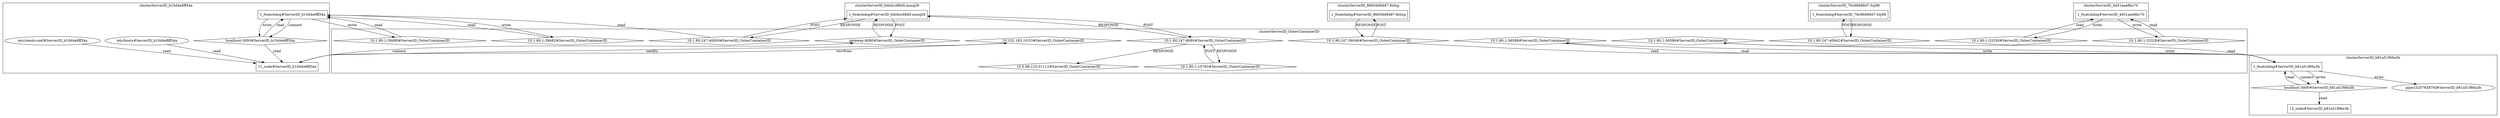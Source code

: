 digraph G {
	"10.1.80.247:40000#ServerID_OuterContainerID"->"1_fwatchdog#ServerID_6dcbcc88d5-mmq29"[ label="POST" ];
	"10.1.80.247:8080#ServerID_OuterContainerID"->"1_fwatchdog#ServerID_6dcbcc88d5-mmq29"[ label="RESPONSE" ];
	"1_fwatchdog#ServerID_8665dd9487-8ztxg"->"10.1.80.247:36046#ServerID_OuterContainerID"[ label="RESPONSE" ];
	"1_fwatchdog#ServerID_6dcbcc88d5-mmq29"->"10.1.80.247:8080#ServerID_OuterContainerID"[ label="POST" ];
	"1_fwatchdog#ServerID_6dcbcc88d5-mmq29"->"gateway:8080#ServerID_OuterContainerID"[ label="POST" ];
	"gateway:8080#ServerID_OuterContainerID"->"1_fwatchdog#ServerID_6dcbcc88d5-mmq29"[ label="RESPONSE" ];
	"10.1.80.247:36046#ServerID_OuterContainerID"->"1_fwatchdog#ServerID_8665dd9487-8ztxg"[ label="POST" ];
	"10.1.80.247:40942#ServerID_OuterContainerID"->"1_fwatchdog#ServerID_76c96688d7-5sj98"[ label="POST" ];
	"1_fwatchdog#ServerID_76c96688d7-5sj98"->"10.1.80.247:40942#ServerID_OuterContainerID"[ label="RESPONSE" ];
	"1_fwatchdog#ServerID_6dcbcc88d5-mmq29"->"10.1.80.247:40000#ServerID_OuterContainerID"[ label="RESPONSE" ];
	"1_fwatchdog#ServerID_b10d4e8ff34a"->"localhost:3000#ServerID_b10d4e8ff34a"[ label="connect" ];
	"localhost:3000#ServerID_b10d4e8ff34a"->"1_fwatchdog#ServerID_b10d4e8ff34a"[ label="read" ];
	"1_fwatchdog#ServerID_b10d4e8ff34a"->"localhost:3000#ServerID_b10d4e8ff34a"[ label="write" ];
	"10.1.80.247:40000#ServerID_OuterContainerID"->"1_fwatchdog#ServerID_b10d4e8ff34a"[ label="read" ];
	"localhost:3000#ServerID_b10d4e8ff34a"->"11_node#ServerID_b10d4e8ff34a"[ label="read" ];
	"10.1.80.1:33326#ServerID_OuterContainerID"->"1_fwatchdog#ServerID_4451aee8bc70"[ label="read" ];
	"10.1.80.1:33328#ServerID_OuterContainerID"->"1_fwatchdog#ServerID_4451aee8bc70"[ label="read" ];
	"1_fwatchdog#ServerID_4451aee8bc70"->"10.1.80.1:33328#ServerID_OuterContainerID"[ label="write" ];
	"1_fwatchdog#ServerID_4451aee8bc70"->"10.1.80.1:33326#ServerID_OuterContainerID"[ label="write" ];
	"/etc/hosts#ServerID_b10d4e8ff34a"->"11_node#ServerID_b10d4e8ff34a"[ label="read" ];
	"11_node#ServerID_b10d4e8ff34a"->"10.152.183.10:53#ServerID_OuterContainerID"[ label="sendto" ];
	"/etc/resolv.conf#ServerID_b10d4e8ff34a"->"11_node#ServerID_b10d4e8ff34a"[ label="read" ];
	"10.1.80.1:56588#ServerID_OuterContainerID"->"1_fwatchdog#ServerID_b81a51f66a3b"[ label="read" ];
	"10.1.80.1:56586#ServerID_OuterContainerID"->"1_fwatchdog#ServerID_b81a51f66a3b"[ label="read" ];
	"10.1.80.1:39482#ServerID_OuterContainerID"->"1_fwatchdog#ServerID_b10d4e8ff34a"[ label="read" ];
	"10.1.80.1:39480#ServerID_OuterContainerID"->"1_fwatchdog#ServerID_b10d4e8ff34a"[ label="read" ];
	"1_fwatchdog#ServerID_b81a51f66a3b"->"10.1.80.1:56586#ServerID_OuterContainerID"[ label="write" ];
	"1_fwatchdog#ServerID_b81a51f66a3b"->"10.1.80.1:56588#ServerID_OuterContainerID"[ label="write" ];
	"1_fwatchdog#ServerID_b10d4e8ff34a"->"10.1.80.1:39480#ServerID_OuterContainerID"[ label="write" ];
	"1_fwatchdog#ServerID_b10d4e8ff34a"->"10.1.80.1:39482#ServerID_OuterContainerID"[ label="write" ];
	"10.152.183.10:53#ServerID_OuterContainerID"->"11_node#ServerID_b10d4e8ff34a"[ label="recvfrom" ];
	"11_node#ServerID_b10d4e8ff34a"->"gateway:8080#ServerID_OuterContainerID"[ label="connect" ];
	"10.1.80.247:36046#ServerID_OuterContainerID"->"1_fwatchdog#ServerID_b81a51f66a3b"[ label="read" ];
	"localhost:3000#ServerID_b81a51f66a3b"->"12_node#ServerID_b81a51f66a3b"[ label="read" ];
	"1_fwatchdog#ServerID_b81a51f66a3b"->"localhost:3000#ServerID_b81a51f66a3b"[ label="connect" ];
	"localhost:3000#ServerID_b81a51f66a3b"->"1_fwatchdog#ServerID_b81a51f66a3b"[ label="read" ];
	"1_fwatchdog#ServerID_b81a51f66a3b"->"localhost:3000#ServerID_b81a51f66a3b"[ label="write" ];
	"1_fwatchdog#ServerID_b81a51f66a3b"->"pipe:[320783879]#ServerID_b81a51f66a3b"[ label="write" ];
	"10.1.80.1:15763#ServerID_OuterContainerID"->"10.1.80.247:8080#ServerID_OuterContainerID"[ label="POST" ];
	"10.1.80.247:8080#ServerID_OuterContainerID"->"10.1.80.1:15763#ServerID_OuterContainerID"[ label="RESPONSE" ];
	"10.1.80.247:8080#ServerID_OuterContainerID"->"10.0.88.125:31112#ServerID_OuterContainerID"[ label="RESPONSE" ];
	subgraph "clusterServerID_4451aee8bc70" {
	label="clusterServerID_4451aee8bc70";
	"1_fwatchdog#ServerID_4451aee8bc70" [ shape=box ];

}
;
	subgraph "clusterServerID_6dcbcc88d5-mmq29" {
	label="clusterServerID_6dcbcc88d5-mmq29";
	"1_fwatchdog#ServerID_6dcbcc88d5-mmq29" [ shape=box ];

}
;
	subgraph "clusterServerID_76c96688d7-5sj98" {
	label="clusterServerID_76c96688d7-5sj98";
	"1_fwatchdog#ServerID_76c96688d7-5sj98" [ shape=box ];

}
;
	subgraph "clusterServerID_8665dd9487-8ztxg" {
	label="clusterServerID_8665dd9487-8ztxg";
	"1_fwatchdog#ServerID_8665dd9487-8ztxg" [ shape=box ];

}
;
	subgraph "clusterServerID_OuterContainerID" {
	label="clusterServerID_OuterContainerID";
	"10.0.88.125:31112#ServerID_OuterContainerID" [ shape=diamond ];
	"10.1.80.1:15763#ServerID_OuterContainerID" [ shape=diamond ];
	"10.1.80.1:33326#ServerID_OuterContainerID" [ shape=diamond ];
	"10.1.80.1:33328#ServerID_OuterContainerID" [ shape=diamond ];
	"10.1.80.1:39480#ServerID_OuterContainerID" [ shape=diamond ];
	"10.1.80.1:39482#ServerID_OuterContainerID" [ shape=diamond ];
	"10.1.80.1:56586#ServerID_OuterContainerID" [ shape=diamond ];
	"10.1.80.1:56588#ServerID_OuterContainerID" [ shape=diamond ];
	"10.1.80.247:36046#ServerID_OuterContainerID" [ shape=diamond ];
	"10.1.80.247:40000#ServerID_OuterContainerID" [ shape=diamond ];
	"10.1.80.247:40942#ServerID_OuterContainerID" [ shape=diamond ];
	"10.1.80.247:8080#ServerID_OuterContainerID" [ shape=diamond ];
	"10.152.183.10:53#ServerID_OuterContainerID" [ shape=diamond ];
	"gateway:8080#ServerID_OuterContainerID" [ shape=diamond ];

}
;
	subgraph "clusterServerID_b10d4e8ff34a" {
	label="clusterServerID_b10d4e8ff34a";
	"/etc/hosts#ServerID_b10d4e8ff34a" [ shape=ellipse ];
	"/etc/resolv.conf#ServerID_b10d4e8ff34a" [ shape=ellipse ];
	"11_node#ServerID_b10d4e8ff34a" [ shape=box ];
	"1_fwatchdog#ServerID_b10d4e8ff34a" [ shape=box ];
	"localhost:3000#ServerID_b10d4e8ff34a" [ shape=diamond ];

}
;
	subgraph "clusterServerID_b81a51f66a3b" {
	label="clusterServerID_b81a51f66a3b";
	"12_node#ServerID_b81a51f66a3b" [ shape=box ];
	"1_fwatchdog#ServerID_b81a51f66a3b" [ shape=box ];
	"localhost:3000#ServerID_b81a51f66a3b" [ shape=diamond ];
	"pipe:[320783879]#ServerID_b81a51f66a3b" [ shape=ellipse ];

}
;

}
